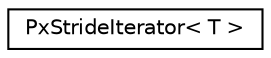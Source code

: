 digraph "Graphical Class Hierarchy"
{
  edge [fontname="Helvetica",fontsize="10",labelfontname="Helvetica",labelfontsize="10"];
  node [fontname="Helvetica",fontsize="10",shape=record];
  rankdir="LR";
  Node0 [label="PxStrideIterator\< T \>",height=0.2,width=0.4,color="black", fillcolor="white", style="filled",URL="$classPxStrideIterator.html",tooltip="Iterator class for iterating over arrays of data that may be interleaved with other data..."];
}

